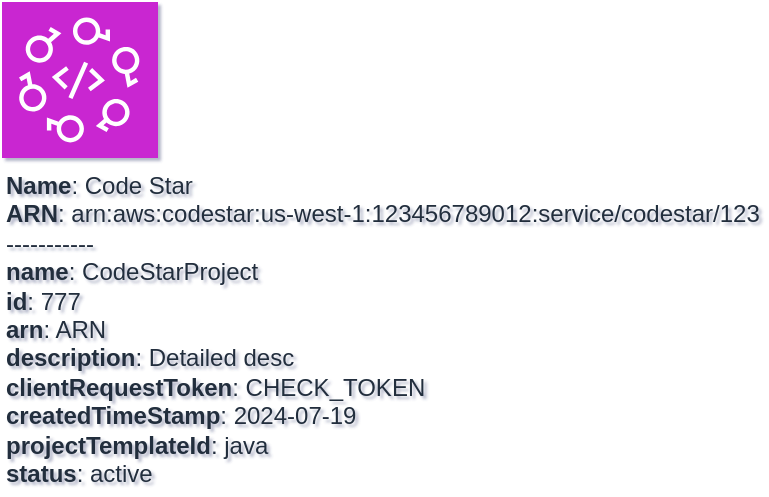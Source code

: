 <mxfile type="MultiCloud">
	<diagram id="diagram_1" name="AWS components">
		<mxGraphModel dx="1015" dy="661" grid="1" gridSize="10" guides="1" tooltips="1" connect="1" arrows="1" fold="1" page="1" pageScale="1" pageWidth="850" pageHeight="1100" math="0" shadow="1">
			<root>
				<mxCell id="0"/>
				<mxCell id="1" parent="0"/>
				<mxCell id="vertex:codestar:arn:aws:codestar:us-west-1:123456789012:service/codestar/123" value="&lt;b&gt;Name&lt;/b&gt;: Code Star&lt;BR&gt;&lt;b&gt;ARN&lt;/b&gt;: arn:aws:codestar:us-west-1:123456789012:service/codestar/123&lt;BR&gt;-----------&lt;BR&gt;&lt;b&gt;name&lt;/b&gt;: CodeStarProject&lt;BR&gt;&lt;b&gt;id&lt;/b&gt;: 777&lt;BR&gt;&lt;b&gt;arn&lt;/b&gt;: ARN&lt;BR&gt;&lt;b&gt;description&lt;/b&gt;: Detailed desc&lt;BR&gt;&lt;b&gt;clientRequestToken&lt;/b&gt;: CHECK_TOKEN&lt;BR&gt;&lt;b&gt;createdTimeStamp&lt;/b&gt;: 2024-07-19&lt;BR&gt;&lt;b&gt;projectTemplateId&lt;/b&gt;: java&lt;BR&gt;&lt;b&gt;status&lt;/b&gt;: active" style="sketch=0;outlineConnect=0;fontColor=#232F3E;fillColor=#C925D1;strokeColor=#ffffff;dashed=0;verticalLabelPosition=bottom;verticalAlign=top;align=left;html=1;fontSize=12;fontStyle=0;aspect=fixed;shape=mxgraph.aws4.resourceIcon;resIcon=mxgraph.aws4.codestar;" parent="1" vertex="1">
					<mxGeometry width="78" height="78" as="geometry"/>
				</mxCell>
			</root>
		</mxGraphModel>
	</diagram>
</mxfile>